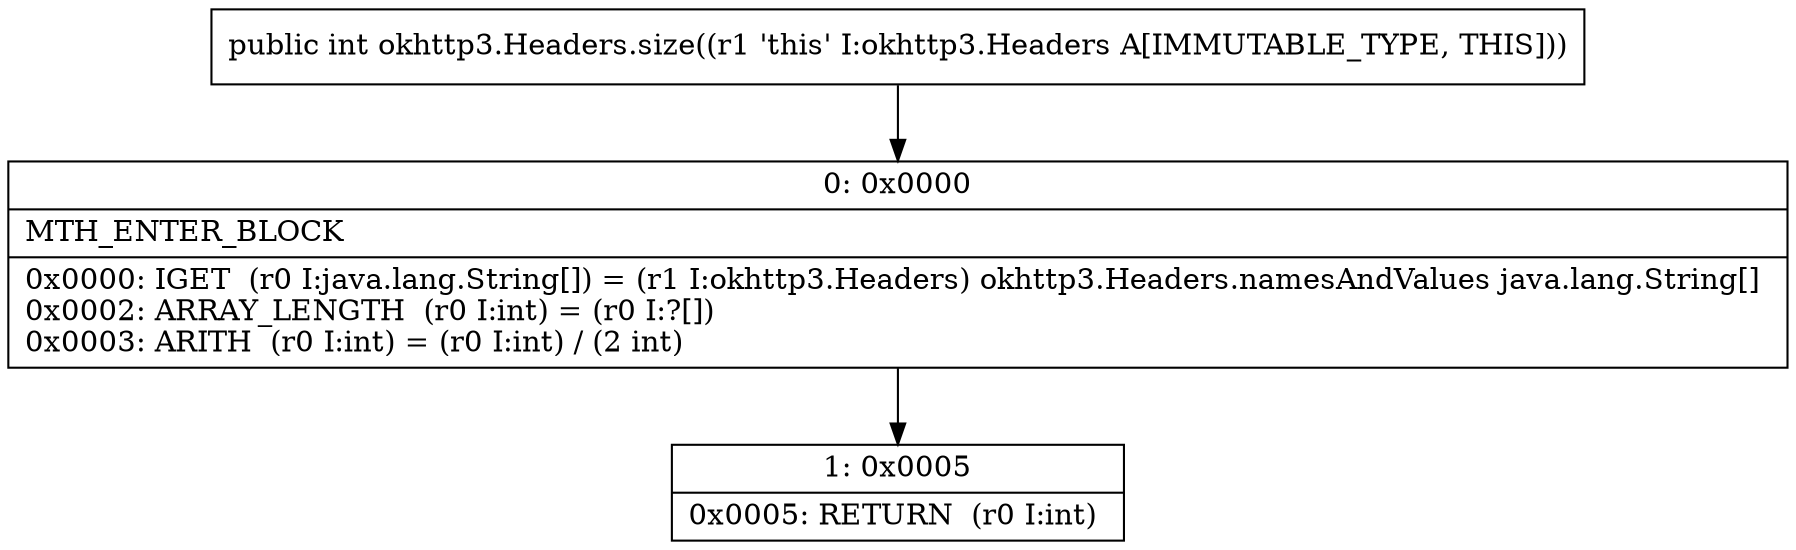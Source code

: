 digraph "CFG forokhttp3.Headers.size()I" {
Node_0 [shape=record,label="{0\:\ 0x0000|MTH_ENTER_BLOCK\l|0x0000: IGET  (r0 I:java.lang.String[]) = (r1 I:okhttp3.Headers) okhttp3.Headers.namesAndValues java.lang.String[] \l0x0002: ARRAY_LENGTH  (r0 I:int) = (r0 I:?[]) \l0x0003: ARITH  (r0 I:int) = (r0 I:int) \/ (2 int) \l}"];
Node_1 [shape=record,label="{1\:\ 0x0005|0x0005: RETURN  (r0 I:int) \l}"];
MethodNode[shape=record,label="{public int okhttp3.Headers.size((r1 'this' I:okhttp3.Headers A[IMMUTABLE_TYPE, THIS])) }"];
MethodNode -> Node_0;
Node_0 -> Node_1;
}

